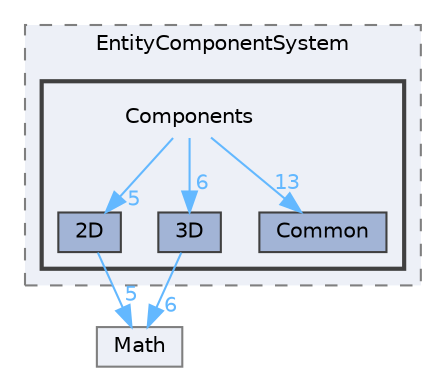 digraph "Flakkari/Engine/EntityComponentSystem/Components"
{
 // LATEX_PDF_SIZE
  bgcolor="transparent";
  edge [fontname=Helvetica,fontsize=10,labelfontname=Helvetica,labelfontsize=10];
  node [fontname=Helvetica,fontsize=10,shape=box,height=0.2,width=0.4];
  compound=true
  subgraph clusterdir_a60a0a50912261337a6df9770eafa8d1 {
    graph [ bgcolor="#edf0f7", pencolor="grey50", label="EntityComponentSystem", fontname=Helvetica,fontsize=10 style="filled,dashed", URL="dir_a60a0a50912261337a6df9770eafa8d1.html",tooltip=""]
  subgraph clusterdir_6b151d91432e5e3a835f5b0d29761f9f {
    graph [ bgcolor="#edf0f7", pencolor="grey25", label="", fontname=Helvetica,fontsize=10 style="filled,bold", URL="dir_6b151d91432e5e3a835f5b0d29761f9f.html",tooltip=""]
    dir_6b151d91432e5e3a835f5b0d29761f9f [shape=plaintext, label="Components"];
  dir_86261fce5fe115366b5bef7c76c3a9a4 [label="2D", fillcolor="#a2b4d6", color="grey25", style="filled", URL="dir_86261fce5fe115366b5bef7c76c3a9a4.html",tooltip=""];
  dir_ebae5623dc91eaf1783182fe2183bf04 [label="3D", fillcolor="#a2b4d6", color="grey25", style="filled", URL="dir_ebae5623dc91eaf1783182fe2183bf04.html",tooltip=""];
  dir_aaa58dc6b360614d27e0acb7167682cd [label="Common", fillcolor="#a2b4d6", color="grey25", style="filled", URL="dir_aaa58dc6b360614d27e0acb7167682cd.html",tooltip=""];
  }
  }
  dir_91bfd317f0d822e02c021ee39d31f634 [label="Math", fillcolor="#edf0f7", color="grey50", style="filled", URL="dir_91bfd317f0d822e02c021ee39d31f634.html",tooltip=""];
  dir_6b151d91432e5e3a835f5b0d29761f9f->dir_86261fce5fe115366b5bef7c76c3a9a4 [headlabel="5", labeldistance=1.5 headhref="dir_000005_000001.html" href="dir_000005_000001.html" color="steelblue1" fontcolor="steelblue1"];
  dir_6b151d91432e5e3a835f5b0d29761f9f->dir_aaa58dc6b360614d27e0acb7167682cd [headlabel="13", labeldistance=1.5 headhref="dir_000005_000004.html" href="dir_000005_000004.html" color="steelblue1" fontcolor="steelblue1"];
  dir_6b151d91432e5e3a835f5b0d29761f9f->dir_ebae5623dc91eaf1783182fe2183bf04 [headlabel="6", labeldistance=1.5 headhref="dir_000005_000002.html" href="dir_000005_000002.html" color="steelblue1" fontcolor="steelblue1"];
  dir_86261fce5fe115366b5bef7c76c3a9a4->dir_91bfd317f0d822e02c021ee39d31f634 [headlabel="5", labeldistance=1.5 headhref="dir_000001_000012.html" href="dir_000001_000012.html" color="steelblue1" fontcolor="steelblue1"];
  dir_ebae5623dc91eaf1783182fe2183bf04->dir_91bfd317f0d822e02c021ee39d31f634 [headlabel="6", labeldistance=1.5 headhref="dir_000002_000012.html" href="dir_000002_000012.html" color="steelblue1" fontcolor="steelblue1"];
}
